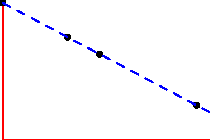 settings.tex="pdflatex";

texpreamble("\usepackage{amsmath}
\usepackage{amsthm,amssymb}
\usepackage{mathpazo}
\usepackage[svgnames]{xcolor}
\usepackage{textcomp}
");
import graph;


size(105,70,IgnoreAspect);

pair[] dat={(0,4),(1,3),(1.5,2.5),(3,1)};
int n=dat.length;

for(int i=0; i<n; ++i){
	dot(dat[i]);
}

real m=-1;
real c=4;

real f(real t){return m*t+c;}

draw(graph(f,0,3.2),blue+dashed);

//xaxis("$t$",0,5.5,red);
//yaxis("$y$",0,red);
xaxis(0,3.2,red);
yaxis(0,red);
